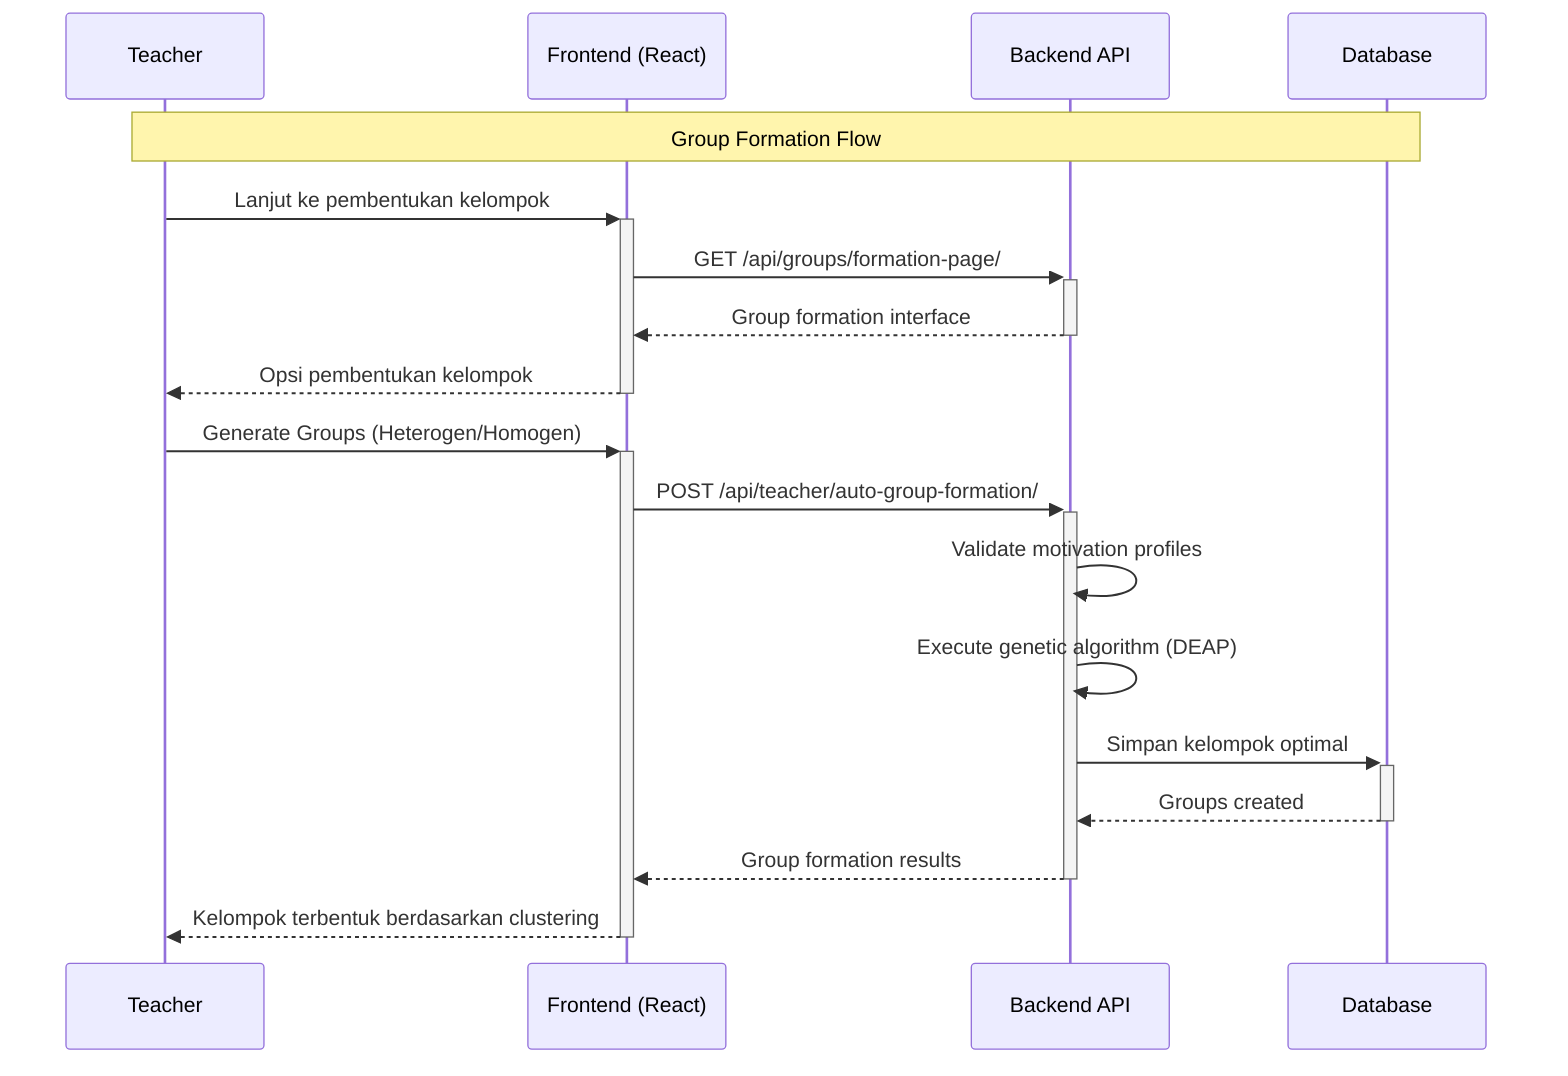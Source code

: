 sequenceDiagram
    participant T as Teacher
    participant F as Frontend (React)
    participant B as Backend API
    participant DB as Database
    
    Note over T,DB: Group Formation Flow
    
    T->>+F: Lanjut ke pembentukan kelompok
    F->>+B: GET /api/groups/formation-page/
    B-->>-F: Group formation interface
    F-->>-T: Opsi pembentukan kelompok
    
    T->>+F: Generate Groups (Heterogen/Homogen)
    F->>+B: POST /api/teacher/auto-group-formation/
    B->>B: Validate motivation profiles
    B->>B: Execute genetic algorithm (DEAP)
    B->>+DB: Simpan kelompok optimal
    DB-->>-B: Groups created
    B-->>-F: Group formation results
    F-->>-T: Kelompok terbentuk berdasarkan clustering